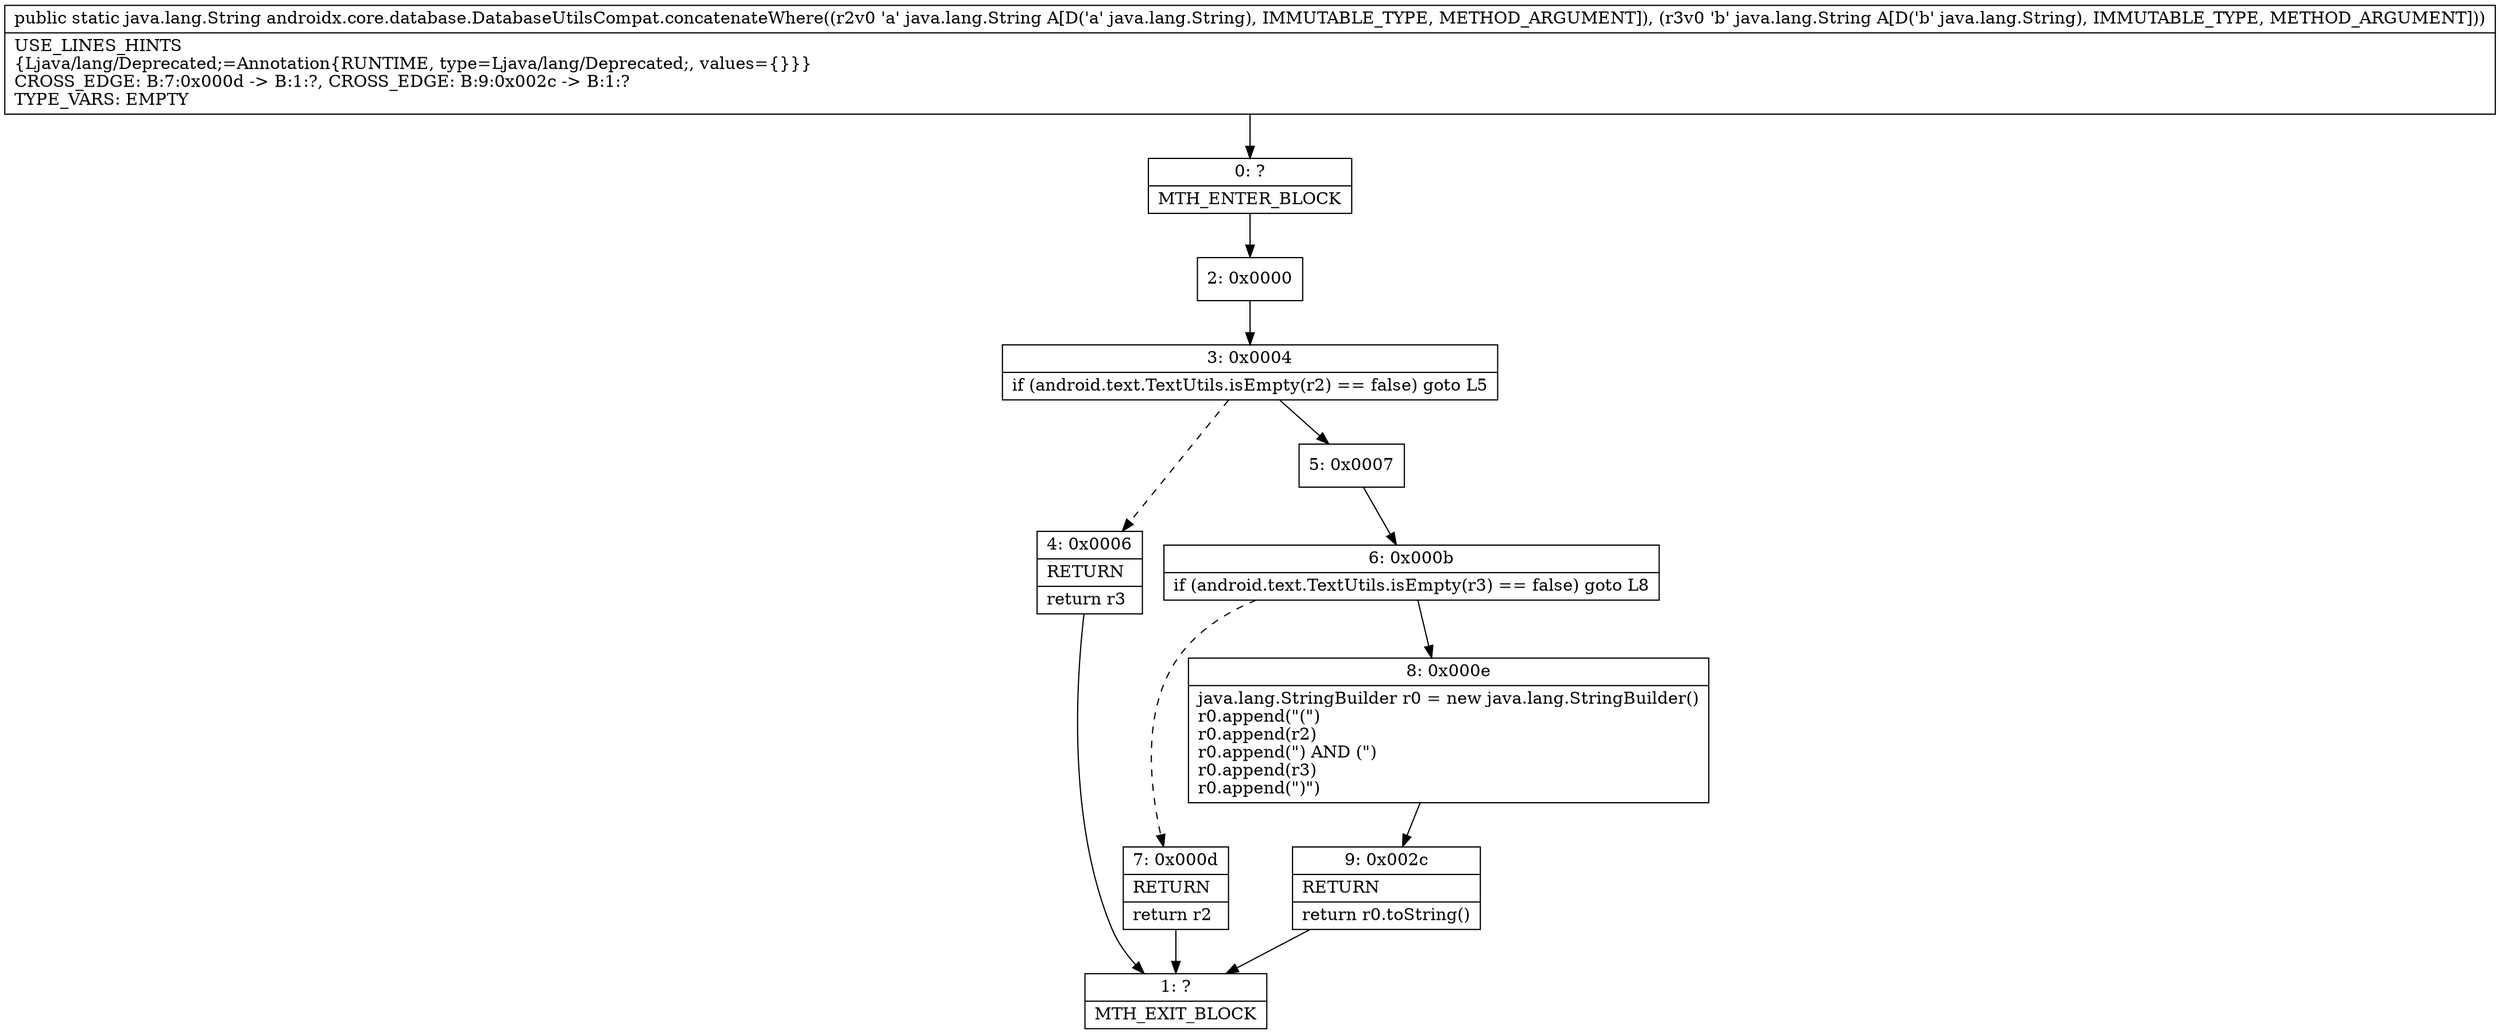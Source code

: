 digraph "CFG forandroidx.core.database.DatabaseUtilsCompat.concatenateWhere(Ljava\/lang\/String;Ljava\/lang\/String;)Ljava\/lang\/String;" {
Node_0 [shape=record,label="{0\:\ ?|MTH_ENTER_BLOCK\l}"];
Node_2 [shape=record,label="{2\:\ 0x0000}"];
Node_3 [shape=record,label="{3\:\ 0x0004|if (android.text.TextUtils.isEmpty(r2) == false) goto L5\l}"];
Node_4 [shape=record,label="{4\:\ 0x0006|RETURN\l|return r3\l}"];
Node_1 [shape=record,label="{1\:\ ?|MTH_EXIT_BLOCK\l}"];
Node_5 [shape=record,label="{5\:\ 0x0007}"];
Node_6 [shape=record,label="{6\:\ 0x000b|if (android.text.TextUtils.isEmpty(r3) == false) goto L8\l}"];
Node_7 [shape=record,label="{7\:\ 0x000d|RETURN\l|return r2\l}"];
Node_8 [shape=record,label="{8\:\ 0x000e|java.lang.StringBuilder r0 = new java.lang.StringBuilder()\lr0.append(\"(\")\lr0.append(r2)\lr0.append(\") AND (\")\lr0.append(r3)\lr0.append(\")\")\l}"];
Node_9 [shape=record,label="{9\:\ 0x002c|RETURN\l|return r0.toString()\l}"];
MethodNode[shape=record,label="{public static java.lang.String androidx.core.database.DatabaseUtilsCompat.concatenateWhere((r2v0 'a' java.lang.String A[D('a' java.lang.String), IMMUTABLE_TYPE, METHOD_ARGUMENT]), (r3v0 'b' java.lang.String A[D('b' java.lang.String), IMMUTABLE_TYPE, METHOD_ARGUMENT]))  | USE_LINES_HINTS\l\{Ljava\/lang\/Deprecated;=Annotation\{RUNTIME, type=Ljava\/lang\/Deprecated;, values=\{\}\}\}\lCROSS_EDGE: B:7:0x000d \-\> B:1:?, CROSS_EDGE: B:9:0x002c \-\> B:1:?\lTYPE_VARS: EMPTY\l}"];
MethodNode -> Node_0;Node_0 -> Node_2;
Node_2 -> Node_3;
Node_3 -> Node_4[style=dashed];
Node_3 -> Node_5;
Node_4 -> Node_1;
Node_5 -> Node_6;
Node_6 -> Node_7[style=dashed];
Node_6 -> Node_8;
Node_7 -> Node_1;
Node_8 -> Node_9;
Node_9 -> Node_1;
}

